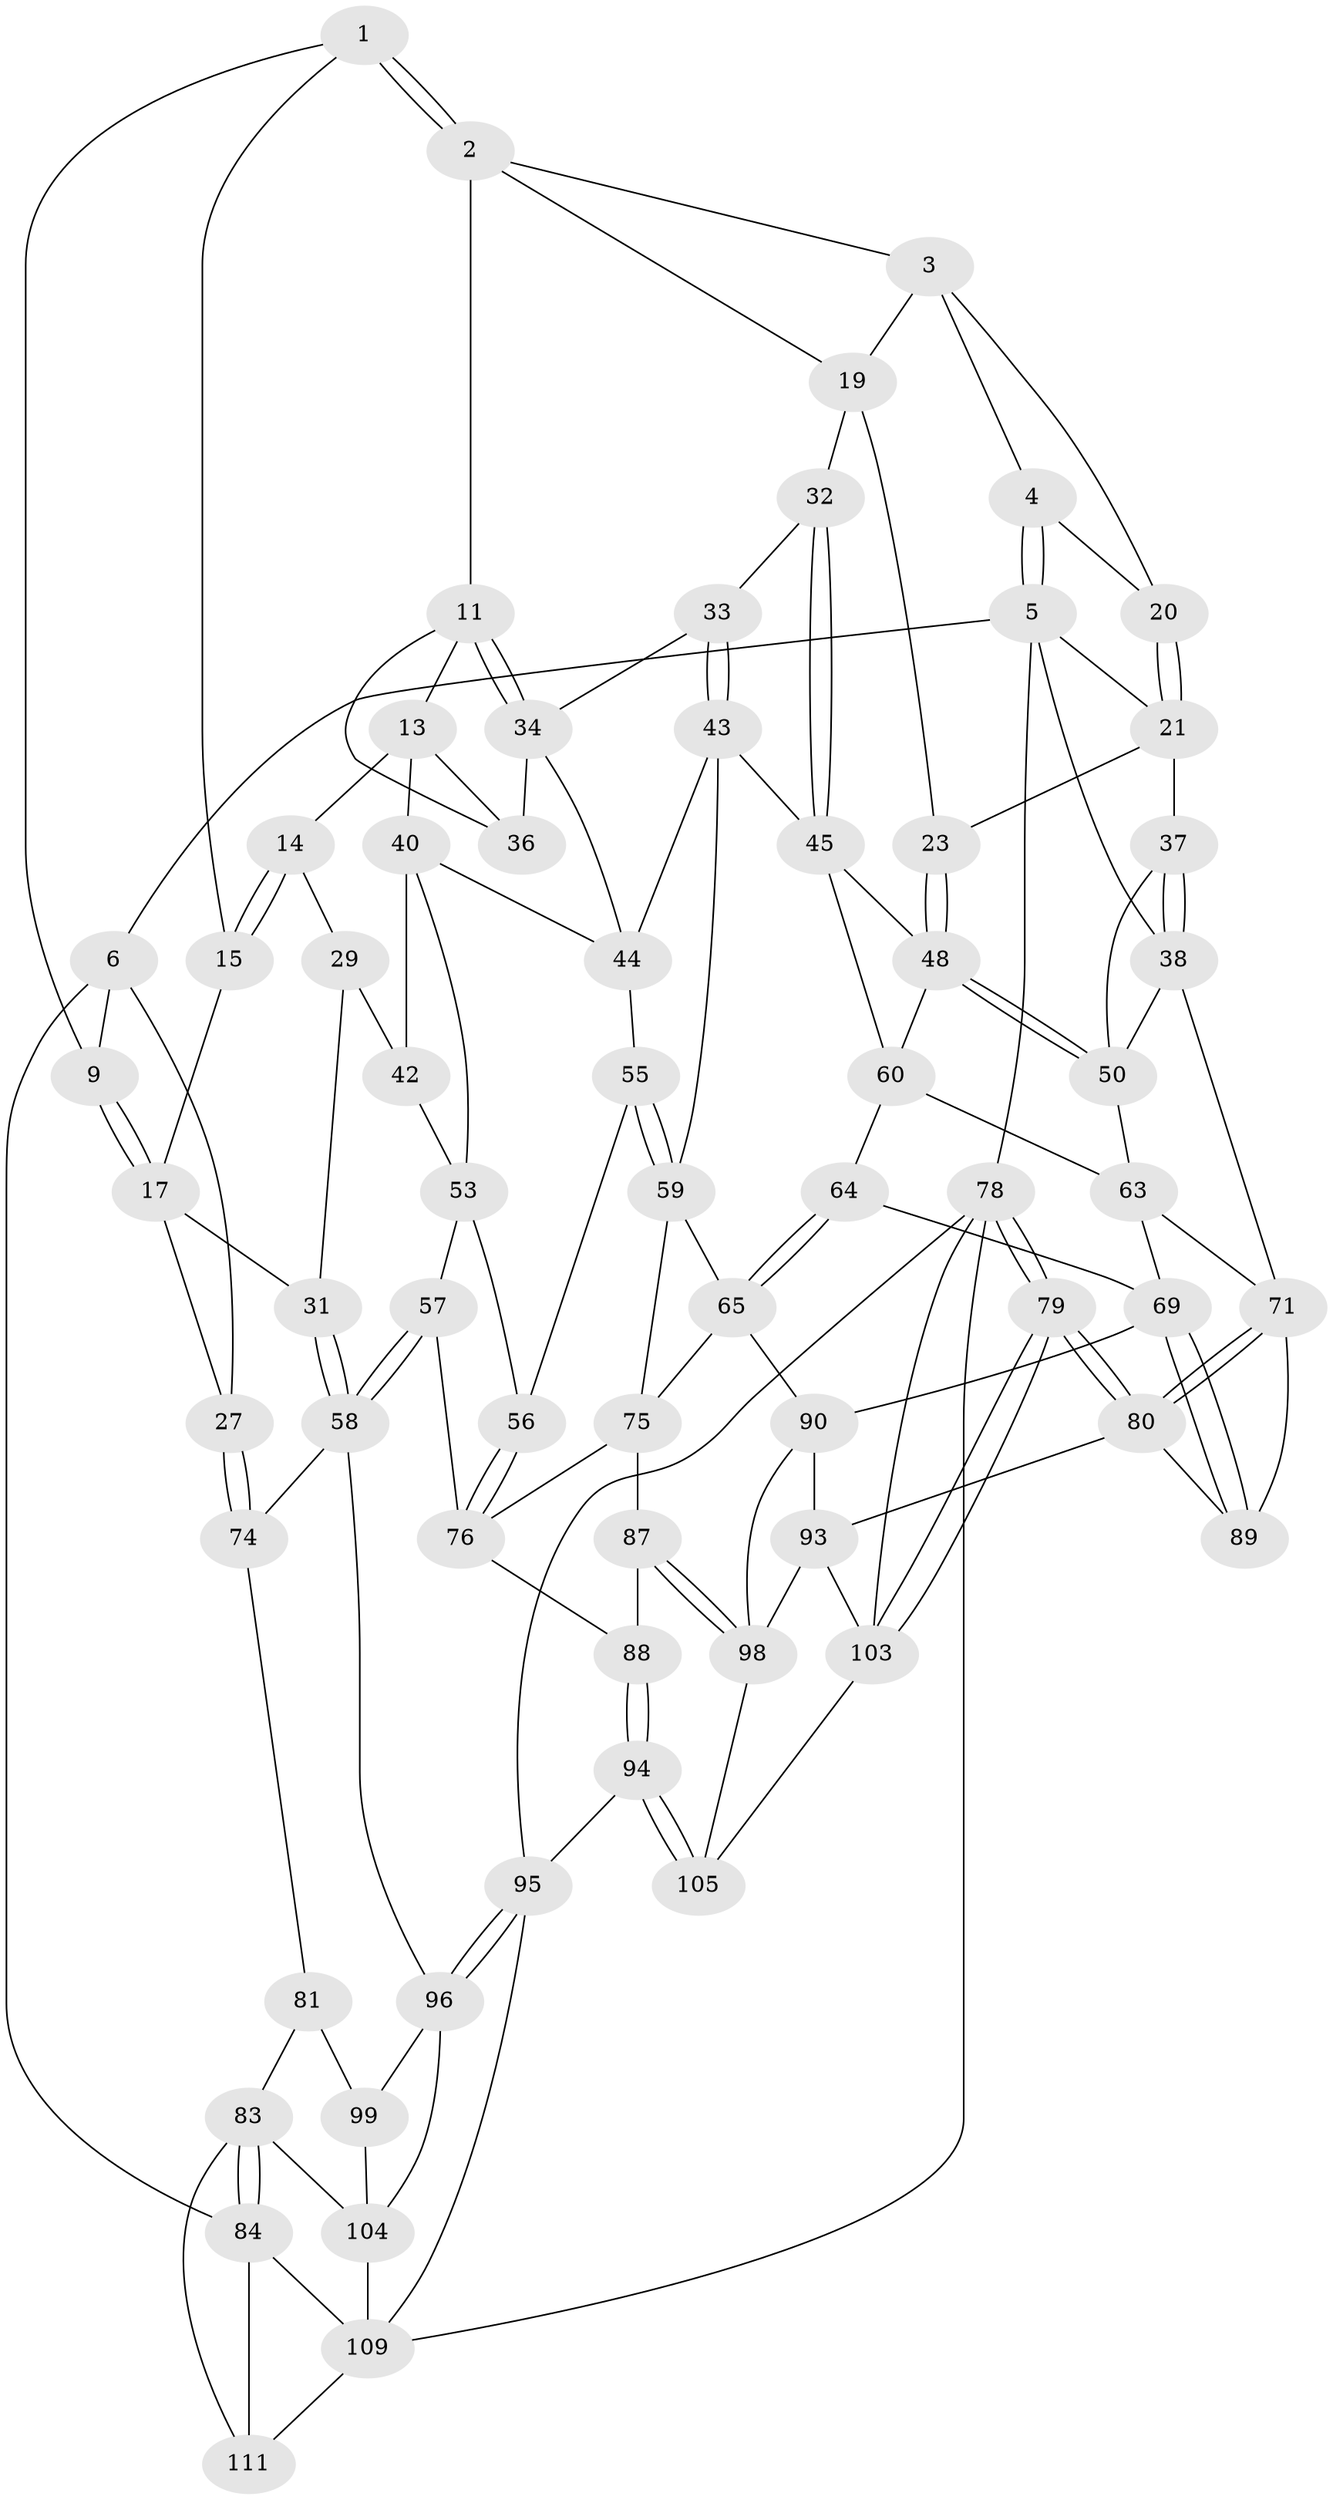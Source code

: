 // Generated by graph-tools (version 1.1) at 2025/52/02/27/25 19:52:42]
// undirected, 68 vertices, 150 edges
graph export_dot {
graph [start="1"]
  node [color=gray90,style=filled];
  1 [pos="+0.3149384969248586+0",super="+8"];
  2 [pos="+0.5737130729475656+0",super="+10"];
  3 [pos="+0.9802972940497797+0",super="+18"];
  4 [pos="+1+0"];
  5 [pos="+1+0",super="+25"];
  6 [pos="+0+0",super="+7"];
  9 [pos="+0.15446262284893864+0.12473786011976383"];
  11 [pos="+0.6008032633302335+0.04541120514094346",super="+12"];
  13 [pos="+0.35736040245963363+0.1491163064266355",super="+39"];
  14 [pos="+0.340648995597622+0.14349359045491153",super="+26"];
  15 [pos="+0.30780180432219173+0",super="+16"];
  17 [pos="+0.15178504740663445+0.13091678429374953",super="+28"];
  19 [pos="+0.7453854707341004+0.09584223003956328",super="+24"];
  20 [pos="+0.862874606408948+0.10386147409843523"];
  21 [pos="+0.8835073378333415+0.1253356327169697",super="+22"];
  23 [pos="+0.835350289531718+0.2477474806364073"];
  27 [pos="+0+0.20206755056845346"];
  29 [pos="+0.2997260817065051+0.1829495529022869",super="+30"];
  31 [pos="+0.14108827922954498+0.3275317579970997"];
  32 [pos="+0.7254421997015174+0.24614235564544884"];
  33 [pos="+0.6399863524457193+0.1975958413666989"];
  34 [pos="+0.6016889444516057+0.11389525090350763",super="+35"];
  36 [pos="+0.4295430876646033+0.24726371001160177"];
  37 [pos="+1+0.22863057778684578"];
  38 [pos="+1+0.20602581395819225",super="+67"];
  40 [pos="+0.4068472580462205+0.2578419216945636",super="+41"];
  42 [pos="+0.3458428210606639+0.30712326529014133",super="+52"];
  43 [pos="+0.6359662137103541+0.3153181029098363",super="+47"];
  44 [pos="+0.5188060536718665+0.27848582416671036",super="+51"];
  45 [pos="+0.7206833747125192+0.3142177447467702",super="+46"];
  48 [pos="+0.8414075058010714+0.2838793231401615",super="+49"];
  50 [pos="+0.8928739444864506+0.3271333679354992",super="+62"];
  53 [pos="+0.4440687099405325+0.4170306039945659",super="+54"];
  55 [pos="+0.49636335845692214+0.40881427805034604"];
  56 [pos="+0.45366639554013777+0.4159681289494656"];
  57 [pos="+0.283591507655579+0.5566202473037024"];
  58 [pos="+0.2635297482419284+0.5650266251832535",super="+73"];
  59 [pos="+0.5415272421473108+0.43063501957235034",super="+66"];
  60 [pos="+0.7750589518966742+0.3903992555194438",super="+61"];
  63 [pos="+0.8872422266768994+0.3960968956093559",super="+68"];
  64 [pos="+0.7037208317237981+0.5207201131399545"];
  65 [pos="+0.6660230636924253+0.5343963903617802",super="+85"];
  69 [pos="+0.8377821664676302+0.5448385944396739",super="+70"];
  71 [pos="+1+0.4796896005608431",super="+72"];
  74 [pos="+0+0.35840618235703"];
  75 [pos="+0.5390384890596883+0.569546550453305",super="+86"];
  76 [pos="+0.49389329275979205+0.5884287348948309",super="+77"];
  78 [pos="+1+1",super="+114"];
  79 [pos="+1+1"];
  80 [pos="+1+1",super="+92"];
  81 [pos="+0+0.5258427371837849",super="+82"];
  83 [pos="+0+0.8018984156644988",super="+107"];
  84 [pos="+0+1",super="+115"];
  87 [pos="+0.5495592441637112+0.7232431591622428"];
  88 [pos="+0.5066640800207838+0.7487933104150342"];
  89 [pos="+0.9060755321424483+0.6467821420482791"];
  90 [pos="+0.7746924350387628+0.7227670121229037",super="+91"];
  93 [pos="+0.8269255295030289+0.7417862616119384",super="+101"];
  94 [pos="+0.48691170062504924+0.7973814435897228"];
  95 [pos="+0.37897819268803845+0.8219916601242416",super="+108"];
  96 [pos="+0.22827910662797263+0.7203736877577499",super="+97"];
  98 [pos="+0.6924797670513014+0.7753036795276268",super="+102"];
  99 [pos="+0.1285278522368018+0.6389268947178428",super="+100"];
  103 [pos="+0.9321644876844135+0.9067300991963352",super="+113"];
  104 [pos="+0.17027198233811236+0.7946265657695009",super="+106"];
  105 [pos="+0.6448383036509879+0.932772810253734"];
  109 [pos="+0.2667426699843471+1",super="+110"];
  111 [pos="+0.09021814708272578+1",super="+112"];
  1 -- 2;
  1 -- 2;
  1 -- 9;
  1 -- 15;
  2 -- 3;
  2 -- 11;
  2 -- 19;
  3 -- 4;
  3 -- 19;
  3 -- 20;
  4 -- 5;
  4 -- 5;
  4 -- 20;
  5 -- 6;
  5 -- 78;
  5 -- 21;
  5 -- 38;
  6 -- 27;
  6 -- 84;
  6 -- 9;
  9 -- 17;
  9 -- 17;
  11 -- 34;
  11 -- 34;
  11 -- 36;
  11 -- 13;
  13 -- 14;
  13 -- 40;
  13 -- 36;
  14 -- 15 [weight=2];
  14 -- 15;
  14 -- 29;
  15 -- 17;
  17 -- 27;
  17 -- 31;
  19 -- 32;
  19 -- 23;
  20 -- 21;
  20 -- 21;
  21 -- 37;
  21 -- 23;
  23 -- 48;
  23 -- 48;
  27 -- 74;
  27 -- 74;
  29 -- 42 [weight=2];
  29 -- 31;
  31 -- 58;
  31 -- 58;
  32 -- 33;
  32 -- 45;
  32 -- 45;
  33 -- 34;
  33 -- 43;
  33 -- 43;
  34 -- 36;
  34 -- 44;
  37 -- 38;
  37 -- 38;
  37 -- 50;
  38 -- 71;
  38 -- 50;
  40 -- 44;
  40 -- 42;
  40 -- 53;
  42 -- 53;
  43 -- 44;
  43 -- 59;
  43 -- 45;
  44 -- 55;
  45 -- 60;
  45 -- 48;
  48 -- 50;
  48 -- 50;
  48 -- 60;
  50 -- 63;
  53 -- 56;
  53 -- 57;
  55 -- 56;
  55 -- 59;
  55 -- 59;
  56 -- 76;
  56 -- 76;
  57 -- 58;
  57 -- 58;
  57 -- 76;
  58 -- 96;
  58 -- 74;
  59 -- 65;
  59 -- 75;
  60 -- 63;
  60 -- 64;
  63 -- 69;
  63 -- 71;
  64 -- 65;
  64 -- 65;
  64 -- 69;
  65 -- 90;
  65 -- 75;
  69 -- 89;
  69 -- 89;
  69 -- 90;
  71 -- 80;
  71 -- 80;
  71 -- 89;
  74 -- 81;
  75 -- 76;
  75 -- 87;
  76 -- 88;
  78 -- 79;
  78 -- 79;
  78 -- 109;
  78 -- 95;
  78 -- 103;
  79 -- 80;
  79 -- 80;
  79 -- 103;
  79 -- 103;
  80 -- 89;
  80 -- 93;
  81 -- 99 [weight=2];
  81 -- 83;
  83 -- 84;
  83 -- 84;
  83 -- 111;
  83 -- 104;
  84 -- 109;
  84 -- 111 [weight=2];
  87 -- 88;
  87 -- 98;
  87 -- 98;
  88 -- 94;
  88 -- 94;
  90 -- 93;
  90 -- 98;
  93 -- 98;
  93 -- 103;
  94 -- 95;
  94 -- 105;
  94 -- 105;
  95 -- 96;
  95 -- 96;
  95 -- 109;
  96 -- 104;
  96 -- 99;
  98 -- 105;
  99 -- 104;
  103 -- 105;
  104 -- 109;
  109 -- 111;
}
